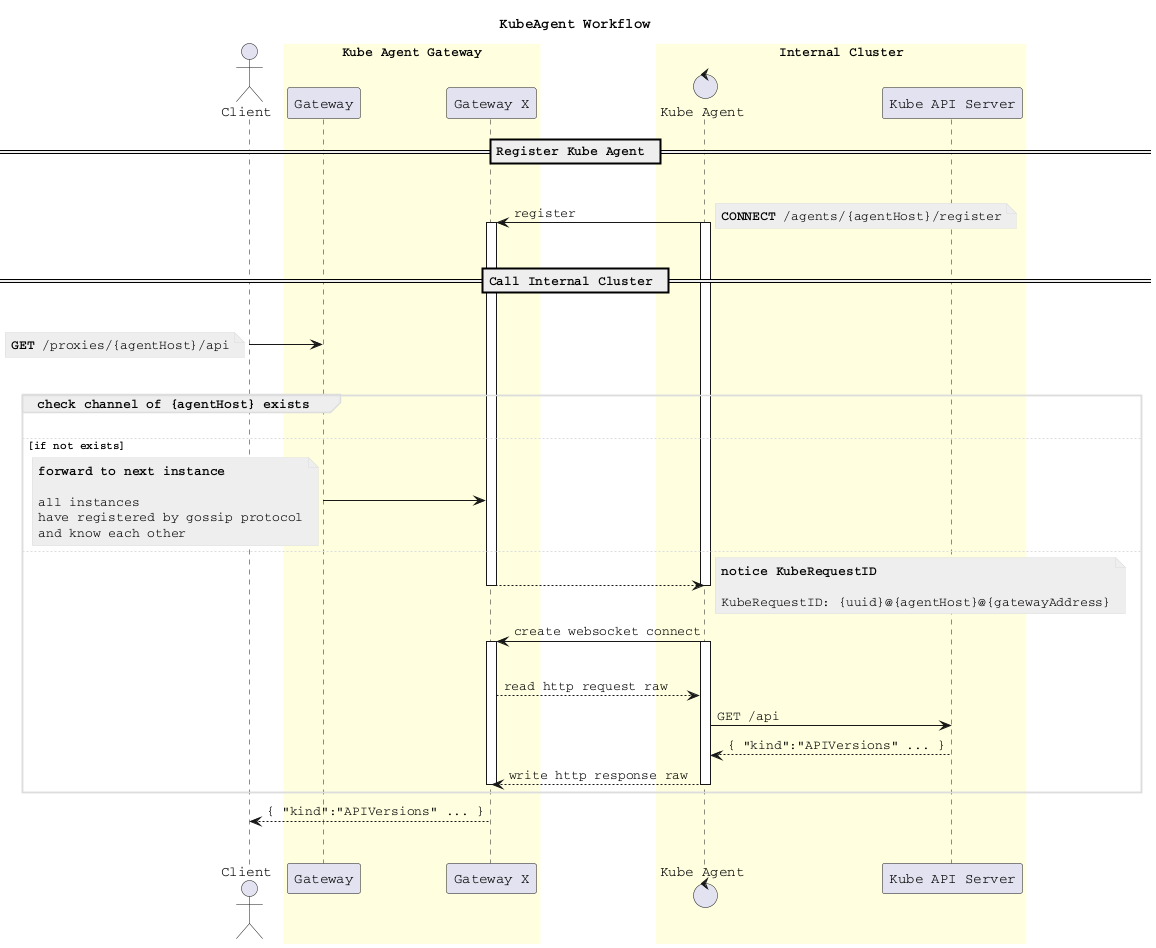 @startuml
skinparam shadowing false
skinparam defaultFontName Courier

skinparam noteBackgroundColor #eee
skinparam noteBorderColor #ddd

skinparam sequenceGroupBorderColor #ddd
skinparam sequenceReferenceBorderColor #eee

skinparam sequenceBoxBorderColor transparent
skinparam sequenceBoxBackgroundColor LightYellow
skinparam sequenceArrowThickness 1

actor "Client" as Client

box Kube Agent Gateway
    participant "Gateway"      as  Gateway
    participant "Gateway X"      as  GatewayX
end box

box Internal Cluster
    control "Kube Agent"        as  KubeAgent
    participant "Kube API Server"   as  KubeAPIServer
end box

title KubeAgent Workflow

== Register Kube Agent ==

|||

GatewayX <- KubeAgent: register

|||

note right
    **CONNECT** /agents/{agentHost}/register
end note

activate GatewayX
activate KubeAgent

== Call Internal Cluster ==

|||

Client -> Gateway
note left
    **GET** /proxies/{agentHost}/api
end note

|||

group check channel of {agentHost} exists
    |||
    else if not exists
        Gateway -> GatewayX

        note left
            **forward to next instance**

            all instances
            have registered by gossip protocol
            and know each other
        end note
    else

    GatewayX --> KubeAgent

    note right
        **notice KubeRequestID**

        KubeRequestID: {uuid}@{agentHost}@{gatewayAddress}
    end note

    deactivate GatewayX
    deactivate KubeAgent

    GatewayX <- KubeAgent: create websocket connect

    |||

    activate GatewayX
    activate KubeAgent

    GatewayX --> KubeAgent: read http request raw
    KubeAgent -> KubeAPIServer: GET /api
    KubeAgent <-- KubeAPIServer: { "kind":"APIVersions" ... }
    GatewayX <-- KubeAgent: write http response raw

    deactivate GatewayX
    deactivate KubeAgent

end

Client <-- GatewayX: { "kind":"APIVersions" ... }

|||

@enduml